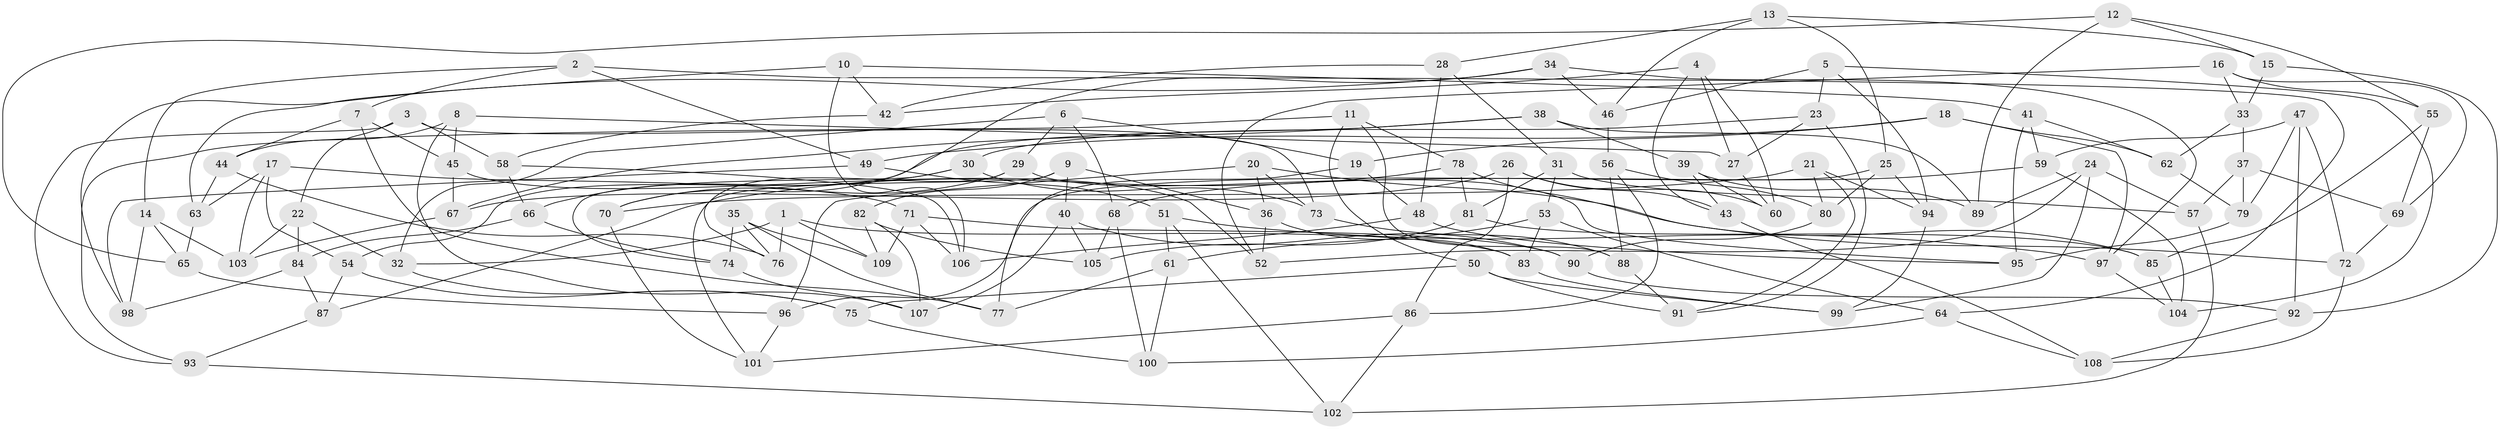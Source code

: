 // coarse degree distribution, {4: 0.3333333333333333, 6: 0.5151515151515151, 5: 0.13636363636363635, 3: 0.015151515151515152}
// Generated by graph-tools (version 1.1) at 2025/42/03/06/25 10:42:21]
// undirected, 109 vertices, 218 edges
graph export_dot {
graph [start="1"]
  node [color=gray90,style=filled];
  1;
  2;
  3;
  4;
  5;
  6;
  7;
  8;
  9;
  10;
  11;
  12;
  13;
  14;
  15;
  16;
  17;
  18;
  19;
  20;
  21;
  22;
  23;
  24;
  25;
  26;
  27;
  28;
  29;
  30;
  31;
  32;
  33;
  34;
  35;
  36;
  37;
  38;
  39;
  40;
  41;
  42;
  43;
  44;
  45;
  46;
  47;
  48;
  49;
  50;
  51;
  52;
  53;
  54;
  55;
  56;
  57;
  58;
  59;
  60;
  61;
  62;
  63;
  64;
  65;
  66;
  67;
  68;
  69;
  70;
  71;
  72;
  73;
  74;
  75;
  76;
  77;
  78;
  79;
  80;
  81;
  82;
  83;
  84;
  85;
  86;
  87;
  88;
  89;
  90;
  91;
  92;
  93;
  94;
  95;
  96;
  97;
  98;
  99;
  100;
  101;
  102;
  103;
  104;
  105;
  106;
  107;
  108;
  109;
  1 -- 83;
  1 -- 109;
  1 -- 32;
  1 -- 76;
  2 -- 14;
  2 -- 49;
  2 -- 7;
  2 -- 64;
  3 -- 73;
  3 -- 93;
  3 -- 22;
  3 -- 58;
  4 -- 60;
  4 -- 42;
  4 -- 27;
  4 -- 43;
  5 -- 104;
  5 -- 94;
  5 -- 23;
  5 -- 46;
  6 -- 32;
  6 -- 19;
  6 -- 29;
  6 -- 68;
  7 -- 44;
  7 -- 77;
  7 -- 45;
  8 -- 44;
  8 -- 107;
  8 -- 45;
  8 -- 27;
  9 -- 40;
  9 -- 82;
  9 -- 101;
  9 -- 36;
  10 -- 63;
  10 -- 42;
  10 -- 106;
  10 -- 41;
  11 -- 50;
  11 -- 93;
  11 -- 78;
  11 -- 88;
  12 -- 15;
  12 -- 89;
  12 -- 55;
  12 -- 65;
  13 -- 15;
  13 -- 28;
  13 -- 46;
  13 -- 25;
  14 -- 98;
  14 -- 65;
  14 -- 103;
  15 -- 33;
  15 -- 92;
  16 -- 55;
  16 -- 69;
  16 -- 52;
  16 -- 33;
  17 -- 103;
  17 -- 71;
  17 -- 54;
  17 -- 63;
  18 -- 97;
  18 -- 49;
  18 -- 62;
  18 -- 19;
  19 -- 48;
  19 -- 77;
  20 -- 36;
  20 -- 96;
  20 -- 73;
  20 -- 72;
  21 -- 91;
  21 -- 70;
  21 -- 94;
  21 -- 80;
  22 -- 84;
  22 -- 32;
  22 -- 103;
  23 -- 30;
  23 -- 27;
  23 -- 91;
  24 -- 52;
  24 -- 57;
  24 -- 89;
  24 -- 99;
  25 -- 94;
  25 -- 80;
  25 -- 96;
  26 -- 67;
  26 -- 43;
  26 -- 60;
  26 -- 86;
  27 -- 60;
  28 -- 48;
  28 -- 42;
  28 -- 31;
  29 -- 95;
  29 -- 70;
  29 -- 76;
  30 -- 73;
  30 -- 66;
  30 -- 74;
  31 -- 81;
  31 -- 53;
  31 -- 57;
  32 -- 75;
  33 -- 37;
  33 -- 62;
  34 -- 46;
  34 -- 70;
  34 -- 98;
  34 -- 97;
  35 -- 74;
  35 -- 77;
  35 -- 76;
  35 -- 109;
  36 -- 83;
  36 -- 52;
  37 -- 69;
  37 -- 79;
  37 -- 57;
  38 -- 89;
  38 -- 39;
  38 -- 67;
  38 -- 54;
  39 -- 60;
  39 -- 89;
  39 -- 43;
  40 -- 90;
  40 -- 105;
  40 -- 107;
  41 -- 59;
  41 -- 95;
  41 -- 62;
  42 -- 58;
  43 -- 108;
  44 -- 76;
  44 -- 63;
  45 -- 67;
  45 -- 52;
  46 -- 56;
  47 -- 79;
  47 -- 72;
  47 -- 92;
  47 -- 59;
  48 -- 106;
  48 -- 95;
  49 -- 51;
  49 -- 98;
  50 -- 99;
  50 -- 91;
  50 -- 75;
  51 -- 102;
  51 -- 61;
  51 -- 97;
  53 -- 61;
  53 -- 64;
  53 -- 83;
  54 -- 75;
  54 -- 87;
  55 -- 69;
  55 -- 85;
  56 -- 88;
  56 -- 86;
  56 -- 80;
  57 -- 102;
  58 -- 106;
  58 -- 66;
  59 -- 104;
  59 -- 68;
  61 -- 77;
  61 -- 100;
  62 -- 79;
  63 -- 65;
  64 -- 108;
  64 -- 100;
  65 -- 96;
  66 -- 84;
  66 -- 74;
  67 -- 103;
  68 -- 100;
  68 -- 105;
  69 -- 72;
  70 -- 101;
  71 -- 109;
  71 -- 90;
  71 -- 106;
  72 -- 108;
  73 -- 88;
  74 -- 107;
  75 -- 100;
  78 -- 87;
  78 -- 81;
  78 -- 85;
  79 -- 95;
  80 -- 90;
  81 -- 85;
  81 -- 105;
  82 -- 107;
  82 -- 109;
  82 -- 105;
  83 -- 99;
  84 -- 87;
  84 -- 98;
  85 -- 104;
  86 -- 101;
  86 -- 102;
  87 -- 93;
  88 -- 91;
  90 -- 92;
  92 -- 108;
  93 -- 102;
  94 -- 99;
  96 -- 101;
  97 -- 104;
}
